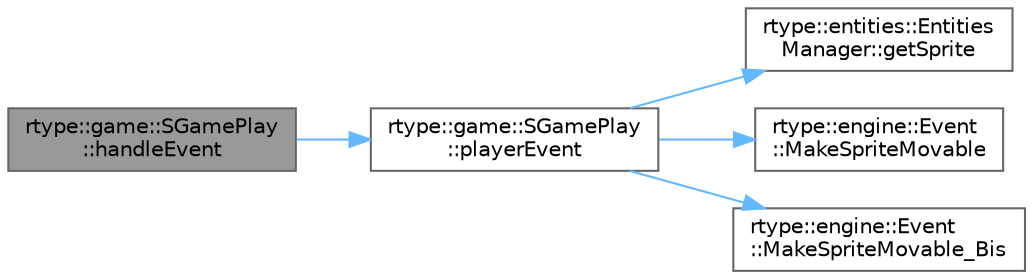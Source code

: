 digraph "rtype::game::SGamePlay::handleEvent"
{
 // LATEX_PDF_SIZE
  bgcolor="transparent";
  edge [fontname=Helvetica,fontsize=10,labelfontname=Helvetica,labelfontsize=10];
  node [fontname=Helvetica,fontsize=10,shape=box,height=0.2,width=0.4];
  rankdir="LR";
  Node1 [label="rtype::game::SGamePlay\l::handleEvent",height=0.2,width=0.4,color="gray40", fillcolor="grey60", style="filled", fontcolor="black",tooltip="Handle the event."];
  Node1 -> Node2 [color="steelblue1",style="solid"];
  Node2 [label="rtype::game::SGamePlay\l::playerEvent",height=0.2,width=0.4,color="grey40", fillcolor="white", style="filled",URL="$classrtype_1_1game_1_1SGamePlay.html#a3103c94497c54e5723275d96edc4168d",tooltip=" "];
  Node2 -> Node3 [color="steelblue1",style="solid"];
  Node3 [label="rtype::entities::Entities\lManager::getSprite",height=0.2,width=0.4,color="grey40", fillcolor="white", style="filled",URL="$classrtype_1_1entities_1_1EntitiesManager.html#ad8f4837cb81e312fb190f5cd4ec00a88",tooltip="This function is used to get the sprite of an entity."];
  Node2 -> Node4 [color="steelblue1",style="solid"];
  Node4 [label="rtype::engine::Event\l::MakeSpriteMovable",height=0.2,width=0.4,color="grey40", fillcolor="white", style="filled",URL="$classrtype_1_1engine_1_1Event.html#aaaa10d73c15299d020592aadb04a665b",tooltip="Function to make an sprite movable."];
  Node2 -> Node5 [color="steelblue1",style="solid"];
  Node5 [label="rtype::engine::Event\l::MakeSpriteMovable_Bis",height=0.2,width=0.4,color="grey40", fillcolor="white", style="filled",URL="$classrtype_1_1engine_1_1Event.html#a40d262e1a6d44b1d8c093de750b6b15a",tooltip="Function to make an sprite movable (bis)"];
}
